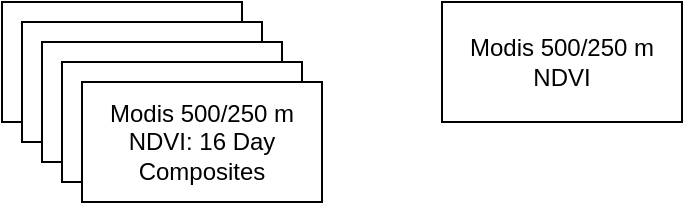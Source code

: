 <mxfile version="22.1.21" type="github">
  <diagram name="Seite-1" id="LFhBnV2CUkkyut7LVG_U">
    <mxGraphModel dx="995" dy="618" grid="1" gridSize="10" guides="1" tooltips="1" connect="1" arrows="1" fold="1" page="1" pageScale="1" pageWidth="827" pageHeight="1169" math="0" shadow="0">
      <root>
        <mxCell id="0" />
        <mxCell id="1" parent="0" />
        <mxCell id="A4KC4OkEU0xHgXNjWnPV-1" value="Modis 500/250 m NDVI" style="rounded=0;whiteSpace=wrap;html=1;" vertex="1" parent="1">
          <mxGeometry x="120" y="160" width="120" height="60" as="geometry" />
        </mxCell>
        <mxCell id="A4KC4OkEU0xHgXNjWnPV-10" value="Modis 500/250 m NDVI" style="rounded=0;whiteSpace=wrap;html=1;" vertex="1" parent="1">
          <mxGeometry x="130" y="170" width="120" height="60" as="geometry" />
        </mxCell>
        <mxCell id="A4KC4OkEU0xHgXNjWnPV-11" value="Modis 500/250 m NDVI" style="rounded=0;whiteSpace=wrap;html=1;" vertex="1" parent="1">
          <mxGeometry x="140" y="180" width="120" height="60" as="geometry" />
        </mxCell>
        <mxCell id="A4KC4OkEU0xHgXNjWnPV-12" value="Modis 500/250 m NDVI" style="rounded=0;whiteSpace=wrap;html=1;" vertex="1" parent="1">
          <mxGeometry x="150" y="190" width="120" height="60" as="geometry" />
        </mxCell>
        <mxCell id="A4KC4OkEU0xHgXNjWnPV-13" value="Modis 500/250 m NDVI: 16 Day Composites" style="rounded=0;whiteSpace=wrap;html=1;" vertex="1" parent="1">
          <mxGeometry x="160" y="200" width="120" height="60" as="geometry" />
        </mxCell>
        <mxCell id="A4KC4OkEU0xHgXNjWnPV-14" value="Modis 500/250 m NDVI" style="rounded=0;whiteSpace=wrap;html=1;" vertex="1" parent="1">
          <mxGeometry x="340" y="160" width="120" height="60" as="geometry" />
        </mxCell>
      </root>
    </mxGraphModel>
  </diagram>
</mxfile>
